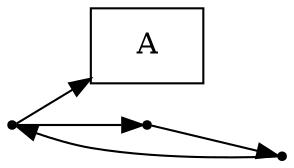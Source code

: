 digraph G {

  node [shape=point];
  rankdir=LR;

  A [shape=box];
  X->Y;
  Y->Z;
  Z->X;

  X->A;
}


